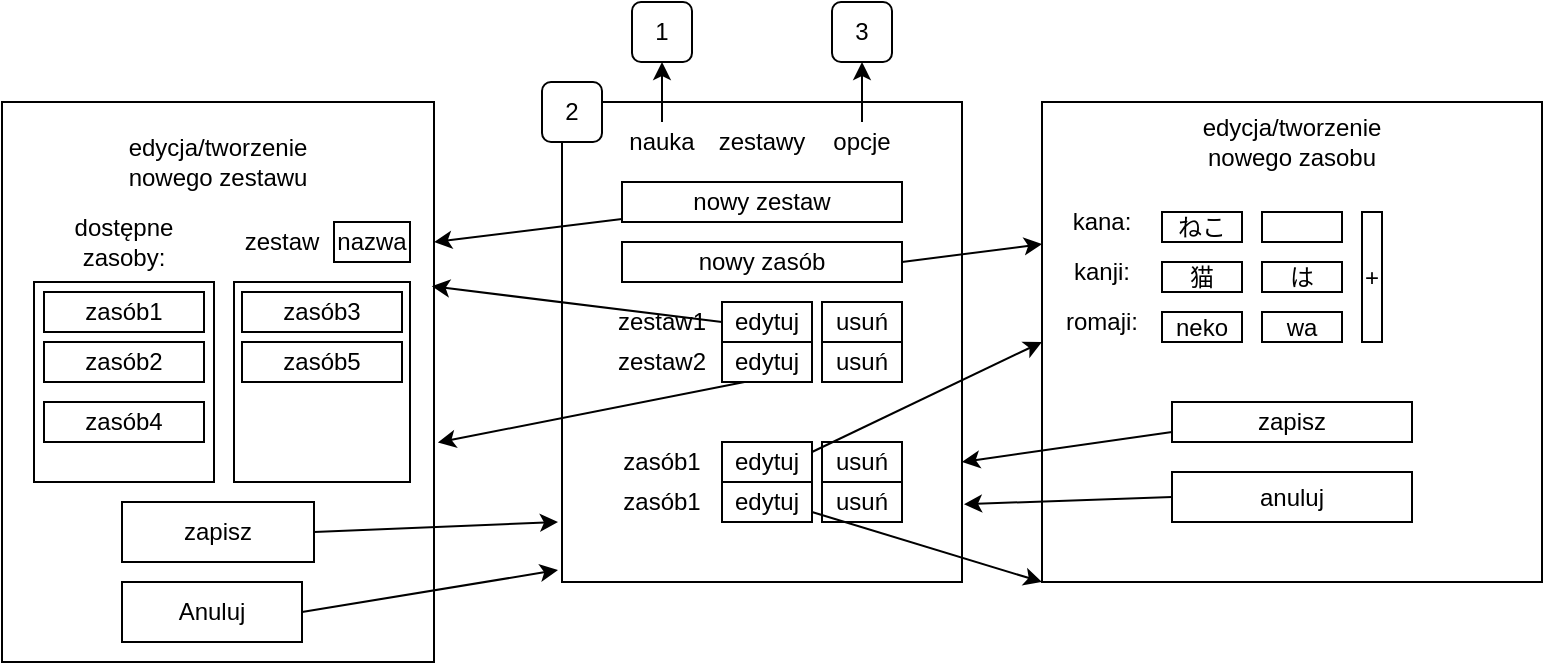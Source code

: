 <mxfile version="13.7.9" type="device"><diagram id="bszDHIJCKp6q433MWDnE" name="Strona-1"><mxGraphModel dx="1913" dy="806" grid="1" gridSize="10" guides="1" tooltips="1" connect="1" arrows="1" fold="1" page="1" pageScale="1" pageWidth="827" pageHeight="1169" math="0" shadow="0"><root><mxCell id="0"/><mxCell id="1" parent="0"/><mxCell id="OAzI54vOL3kCAp6msxmf-1" value="" style="rounded=0;whiteSpace=wrap;html=1;" vertex="1" parent="1"><mxGeometry x="30" y="220" width="200" height="240" as="geometry"/></mxCell><mxCell id="OAzI54vOL3kCAp6msxmf-2" value="nauka" style="text;html=1;strokeColor=none;fillColor=none;align=center;verticalAlign=middle;whiteSpace=wrap;rounded=0;" vertex="1" parent="1"><mxGeometry x="60" y="230" width="40" height="20" as="geometry"/></mxCell><mxCell id="OAzI54vOL3kCAp6msxmf-4" value="zestawy" style="text;html=1;strokeColor=none;fillColor=none;align=center;verticalAlign=middle;whiteSpace=wrap;rounded=0;" vertex="1" parent="1"><mxGeometry x="110" y="230" width="40" height="20" as="geometry"/></mxCell><mxCell id="OAzI54vOL3kCAp6msxmf-5" value="opcje" style="text;html=1;strokeColor=none;fillColor=none;align=center;verticalAlign=middle;whiteSpace=wrap;rounded=0;" vertex="1" parent="1"><mxGeometry x="160" y="230" width="40" height="20" as="geometry"/></mxCell><mxCell id="OAzI54vOL3kCAp6msxmf-6" value="2" style="rounded=1;whiteSpace=wrap;html=1;" vertex="1" parent="1"><mxGeometry x="20" y="210" width="30" height="30" as="geometry"/></mxCell><mxCell id="OAzI54vOL3kCAp6msxmf-10" value="1" style="rounded=1;whiteSpace=wrap;html=1;" vertex="1" parent="1"><mxGeometry x="65" y="170" width="30" height="30" as="geometry"/></mxCell><mxCell id="OAzI54vOL3kCAp6msxmf-12" value="3" style="rounded=1;whiteSpace=wrap;html=1;" vertex="1" parent="1"><mxGeometry x="165" y="170" width="30" height="30" as="geometry"/></mxCell><mxCell id="OAzI54vOL3kCAp6msxmf-13" value="" style="endArrow=classic;html=1;exitX=0.5;exitY=0;exitDx=0;exitDy=0;entryX=0.5;entryY=1;entryDx=0;entryDy=0;" edge="1" parent="1" source="OAzI54vOL3kCAp6msxmf-2" target="OAzI54vOL3kCAp6msxmf-10"><mxGeometry width="50" height="50" relative="1" as="geometry"><mxPoint x="70" y="120" as="sourcePoint"/><mxPoint x="120" y="70" as="targetPoint"/></mxGeometry></mxCell><mxCell id="OAzI54vOL3kCAp6msxmf-14" value="" style="endArrow=classic;html=1;exitX=0.5;exitY=0;exitDx=0;exitDy=0;entryX=0.5;entryY=1;entryDx=0;entryDy=0;" edge="1" parent="1" source="OAzI54vOL3kCAp6msxmf-5" target="OAzI54vOL3kCAp6msxmf-12"><mxGeometry width="50" height="50" relative="1" as="geometry"><mxPoint x="160" y="140" as="sourcePoint"/><mxPoint x="210" y="90" as="targetPoint"/></mxGeometry></mxCell><mxCell id="OAzI54vOL3kCAp6msxmf-15" value="nowy zestaw" style="rounded=0;whiteSpace=wrap;html=1;" vertex="1" parent="1"><mxGeometry x="60" y="260" width="140" height="20" as="geometry"/></mxCell><mxCell id="OAzI54vOL3kCAp6msxmf-16" value="nowy zasób" style="rounded=0;whiteSpace=wrap;html=1;" vertex="1" parent="1"><mxGeometry x="60" y="290" width="140" height="20" as="geometry"/></mxCell><mxCell id="OAzI54vOL3kCAp6msxmf-19" value="usuń" style="rounded=0;whiteSpace=wrap;html=1;" vertex="1" parent="1"><mxGeometry x="160" y="320" width="40" height="20" as="geometry"/></mxCell><mxCell id="OAzI54vOL3kCAp6msxmf-20" value="edytuj" style="rounded=0;whiteSpace=wrap;html=1;" vertex="1" parent="1"><mxGeometry x="110" y="320" width="45" height="20" as="geometry"/></mxCell><mxCell id="OAzI54vOL3kCAp6msxmf-21" value="zestaw1" style="text;html=1;strokeColor=none;fillColor=none;align=center;verticalAlign=middle;whiteSpace=wrap;rounded=0;" vertex="1" parent="1"><mxGeometry x="50" y="320" width="60" height="20" as="geometry"/></mxCell><mxCell id="OAzI54vOL3kCAp6msxmf-22" value="zestaw2" style="text;html=1;strokeColor=none;fillColor=none;align=center;verticalAlign=middle;whiteSpace=wrap;rounded=0;" vertex="1" parent="1"><mxGeometry x="50" y="340" width="60" height="20" as="geometry"/></mxCell><mxCell id="OAzI54vOL3kCAp6msxmf-23" value="edytuj" style="rounded=0;whiteSpace=wrap;html=1;" vertex="1" parent="1"><mxGeometry x="110" y="340" width="45" height="20" as="geometry"/></mxCell><mxCell id="OAzI54vOL3kCAp6msxmf-24" value="usuń" style="rounded=0;whiteSpace=wrap;html=1;" vertex="1" parent="1"><mxGeometry x="160" y="340" width="40" height="20" as="geometry"/></mxCell><mxCell id="OAzI54vOL3kCAp6msxmf-27" value="zasób1" style="text;html=1;strokeColor=none;fillColor=none;align=center;verticalAlign=middle;whiteSpace=wrap;rounded=0;" vertex="1" parent="1"><mxGeometry x="60" y="390" width="40" height="20" as="geometry"/></mxCell><mxCell id="OAzI54vOL3kCAp6msxmf-28" value="zasób1" style="text;html=1;strokeColor=none;fillColor=none;align=center;verticalAlign=middle;whiteSpace=wrap;rounded=0;" vertex="1" parent="1"><mxGeometry x="60" y="410" width="40" height="20" as="geometry"/></mxCell><mxCell id="OAzI54vOL3kCAp6msxmf-29" value="edytuj" style="rounded=0;whiteSpace=wrap;html=1;" vertex="1" parent="1"><mxGeometry x="110" y="390" width="45" height="20" as="geometry"/></mxCell><mxCell id="OAzI54vOL3kCAp6msxmf-31" value="usuń" style="rounded=0;whiteSpace=wrap;html=1;" vertex="1" parent="1"><mxGeometry x="160" y="390" width="40" height="20" as="geometry"/></mxCell><mxCell id="OAzI54vOL3kCAp6msxmf-34" value="usuń" style="rounded=0;whiteSpace=wrap;html=1;" vertex="1" parent="1"><mxGeometry x="160" y="410" width="40" height="20" as="geometry"/></mxCell><mxCell id="OAzI54vOL3kCAp6msxmf-35" value="edytuj" style="rounded=0;whiteSpace=wrap;html=1;" vertex="1" parent="1"><mxGeometry x="110" y="410" width="45" height="20" as="geometry"/></mxCell><mxCell id="OAzI54vOL3kCAp6msxmf-36" value="" style="rounded=0;whiteSpace=wrap;html=1;" vertex="1" parent="1"><mxGeometry x="-250" y="220" width="216" height="280" as="geometry"/></mxCell><mxCell id="OAzI54vOL3kCAp6msxmf-37" value="edycja/tworzenie nowego zestawu" style="text;html=1;strokeColor=none;fillColor=none;align=center;verticalAlign=middle;whiteSpace=wrap;rounded=0;" vertex="1" parent="1"><mxGeometry x="-162" y="240" width="40" height="20" as="geometry"/></mxCell><mxCell id="OAzI54vOL3kCAp6msxmf-38" value="" style="rounded=0;whiteSpace=wrap;html=1;" vertex="1" parent="1"><mxGeometry x="-234" y="310" width="90" height="100" as="geometry"/></mxCell><mxCell id="OAzI54vOL3kCAp6msxmf-39" value="" style="rounded=0;whiteSpace=wrap;html=1;" vertex="1" parent="1"><mxGeometry x="-134" y="310" width="88" height="100" as="geometry"/></mxCell><mxCell id="OAzI54vOL3kCAp6msxmf-40" value="dostępne zasoby:" style="text;html=1;strokeColor=none;fillColor=none;align=center;verticalAlign=middle;whiteSpace=wrap;rounded=0;" vertex="1" parent="1"><mxGeometry x="-224" y="280" width="70" height="20" as="geometry"/></mxCell><mxCell id="OAzI54vOL3kCAp6msxmf-41" value="zestaw" style="text;html=1;strokeColor=none;fillColor=none;align=center;verticalAlign=middle;whiteSpace=wrap;rounded=0;" vertex="1" parent="1"><mxGeometry x="-130" y="280" width="40" height="20" as="geometry"/></mxCell><mxCell id="OAzI54vOL3kCAp6msxmf-42" value="nazwa" style="rounded=0;whiteSpace=wrap;html=1;" vertex="1" parent="1"><mxGeometry x="-84" y="280" width="38" height="20" as="geometry"/></mxCell><mxCell id="OAzI54vOL3kCAp6msxmf-43" value="zasób1" style="rounded=0;whiteSpace=wrap;html=1;" vertex="1" parent="1"><mxGeometry x="-229" y="315" width="80" height="20" as="geometry"/></mxCell><mxCell id="OAzI54vOL3kCAp6msxmf-44" value="zasób2" style="rounded=0;whiteSpace=wrap;html=1;" vertex="1" parent="1"><mxGeometry x="-229" y="340" width="80" height="20" as="geometry"/></mxCell><mxCell id="OAzI54vOL3kCAp6msxmf-45" value="zasób4" style="rounded=0;whiteSpace=wrap;html=1;" vertex="1" parent="1"><mxGeometry x="-229" y="370" width="80" height="20" as="geometry"/></mxCell><mxCell id="OAzI54vOL3kCAp6msxmf-46" value="zasób3" style="rounded=0;whiteSpace=wrap;html=1;" vertex="1" parent="1"><mxGeometry x="-130" y="315" width="80" height="20" as="geometry"/></mxCell><mxCell id="OAzI54vOL3kCAp6msxmf-47" value="zasób5" style="rounded=0;whiteSpace=wrap;html=1;" vertex="1" parent="1"><mxGeometry x="-130" y="340" width="80" height="20" as="geometry"/></mxCell><mxCell id="OAzI54vOL3kCAp6msxmf-48" value="zapisz" style="rounded=0;whiteSpace=wrap;html=1;" vertex="1" parent="1"><mxGeometry x="-190" y="420" width="96" height="30" as="geometry"/></mxCell><mxCell id="OAzI54vOL3kCAp6msxmf-49" value="" style="endArrow=classic;html=1;entryX=1;entryY=0.25;entryDx=0;entryDy=0;" edge="1" parent="1" source="OAzI54vOL3kCAp6msxmf-15" target="OAzI54vOL3kCAp6msxmf-36"><mxGeometry width="50" height="50" relative="1" as="geometry"><mxPoint x="310" y="190" as="sourcePoint"/><mxPoint x="-10" y="250" as="targetPoint"/></mxGeometry></mxCell><mxCell id="OAzI54vOL3kCAp6msxmf-50" value="" style="endArrow=classic;html=1;exitX=1;exitY=0.5;exitDx=0;exitDy=0;entryX=0.995;entryY=0.329;entryDx=0;entryDy=0;entryPerimeter=0;" edge="1" parent="1" source="OAzI54vOL3kCAp6msxmf-21" target="OAzI54vOL3kCAp6msxmf-36"><mxGeometry width="50" height="50" relative="1" as="geometry"><mxPoint x="240" y="370" as="sourcePoint"/><mxPoint x="-10" y="320" as="targetPoint"/></mxGeometry></mxCell><mxCell id="OAzI54vOL3kCAp6msxmf-51" value="" style="endArrow=classic;html=1;exitX=0.25;exitY=1;exitDx=0;exitDy=0;entryX=1.009;entryY=0.608;entryDx=0;entryDy=0;entryPerimeter=0;" edge="1" parent="1" source="OAzI54vOL3kCAp6msxmf-23" target="OAzI54vOL3kCAp6msxmf-36"><mxGeometry width="50" height="50" relative="1" as="geometry"><mxPoint x="10" y="360" as="sourcePoint"/><mxPoint x="-30" y="380" as="targetPoint"/></mxGeometry></mxCell><mxCell id="OAzI54vOL3kCAp6msxmf-52" value="" style="rounded=0;whiteSpace=wrap;html=1;" vertex="1" parent="1"><mxGeometry x="270" y="220" width="250" height="240" as="geometry"/></mxCell><mxCell id="OAzI54vOL3kCAp6msxmf-53" value="" style="endArrow=classic;html=1;exitX=1;exitY=0.5;exitDx=0;exitDy=0;entryX=-0.01;entryY=0.875;entryDx=0;entryDy=0;entryPerimeter=0;" edge="1" parent="1" source="OAzI54vOL3kCAp6msxmf-48" target="OAzI54vOL3kCAp6msxmf-1"><mxGeometry width="50" height="50" relative="1" as="geometry"><mxPoint x="-10" y="570" as="sourcePoint"/><mxPoint x="40" y="520" as="targetPoint"/></mxGeometry></mxCell><mxCell id="OAzI54vOL3kCAp6msxmf-54" value="Anuluj" style="rounded=0;whiteSpace=wrap;html=1;" vertex="1" parent="1"><mxGeometry x="-190" y="460" width="90" height="30" as="geometry"/></mxCell><mxCell id="OAzI54vOL3kCAp6msxmf-55" value="" style="endArrow=classic;html=1;exitX=1;exitY=0.5;exitDx=0;exitDy=0;entryX=-0.01;entryY=0.975;entryDx=0;entryDy=0;entryPerimeter=0;" edge="1" parent="1" source="OAzI54vOL3kCAp6msxmf-54" target="OAzI54vOL3kCAp6msxmf-1"><mxGeometry width="50" height="50" relative="1" as="geometry"><mxPoint x="10" y="570" as="sourcePoint"/><mxPoint x="60" y="520" as="targetPoint"/></mxGeometry></mxCell><mxCell id="OAzI54vOL3kCAp6msxmf-57" value="edycja/tworzenie nowego zasobu" style="text;html=1;strokeColor=none;fillColor=none;align=center;verticalAlign=middle;whiteSpace=wrap;rounded=0;" vertex="1" parent="1"><mxGeometry x="375" y="230" width="40" height="20" as="geometry"/></mxCell><mxCell id="OAzI54vOL3kCAp6msxmf-58" value="kana:" style="text;html=1;strokeColor=none;fillColor=none;align=center;verticalAlign=middle;whiteSpace=wrap;rounded=0;" vertex="1" parent="1"><mxGeometry x="280" y="270" width="40" height="20" as="geometry"/></mxCell><mxCell id="OAzI54vOL3kCAp6msxmf-60" value="kanji:" style="text;html=1;strokeColor=none;fillColor=none;align=center;verticalAlign=middle;whiteSpace=wrap;rounded=0;" vertex="1" parent="1"><mxGeometry x="280" y="295" width="40" height="20" as="geometry"/></mxCell><mxCell id="OAzI54vOL3kCAp6msxmf-61" value="romaji:" style="text;html=1;strokeColor=none;fillColor=none;align=center;verticalAlign=middle;whiteSpace=wrap;rounded=0;" vertex="1" parent="1"><mxGeometry x="280" y="320" width="40" height="20" as="geometry"/></mxCell><mxCell id="OAzI54vOL3kCAp6msxmf-62" value="ねこ" style="rounded=0;whiteSpace=wrap;html=1;" vertex="1" parent="1"><mxGeometry x="330" y="275" width="40" height="15" as="geometry"/></mxCell><mxCell id="OAzI54vOL3kCAp6msxmf-63" value="&lt;span class=&quot;lang-zh-char fldt-warianty&quot; lang=&quot;zh&quot;&gt;猫&lt;/span&gt;" style="rounded=0;whiteSpace=wrap;html=1;" vertex="1" parent="1"><mxGeometry x="330" y="300" width="40" height="15" as="geometry"/></mxCell><mxCell id="OAzI54vOL3kCAp6msxmf-64" value="neko" style="rounded=0;whiteSpace=wrap;html=1;" vertex="1" parent="1"><mxGeometry x="330" y="325" width="40" height="15" as="geometry"/></mxCell><mxCell id="OAzI54vOL3kCAp6msxmf-67" value="" style="rounded=0;whiteSpace=wrap;html=1;" vertex="1" parent="1"><mxGeometry x="380" y="275" width="40" height="15" as="geometry"/></mxCell><mxCell id="OAzI54vOL3kCAp6msxmf-68" value="&lt;p&gt;&lt;font face=&quot;Lucida Sans Unicode&quot;&gt;は&lt;/font&gt;&lt;/p&gt;" style="rounded=0;whiteSpace=wrap;html=1;" vertex="1" parent="1"><mxGeometry x="380" y="300" width="40" height="15" as="geometry"/></mxCell><mxCell id="OAzI54vOL3kCAp6msxmf-69" value="wa" style="rounded=0;whiteSpace=wrap;html=1;" vertex="1" parent="1"><mxGeometry x="380" y="325" width="40" height="15" as="geometry"/></mxCell><mxCell id="OAzI54vOL3kCAp6msxmf-70" value="+" style="rounded=0;whiteSpace=wrap;html=1;" vertex="1" parent="1"><mxGeometry x="430" y="275" width="10" height="65" as="geometry"/></mxCell><mxCell id="OAzI54vOL3kCAp6msxmf-71" value="zapisz" style="rounded=0;whiteSpace=wrap;html=1;" vertex="1" parent="1"><mxGeometry x="335" y="370" width="120" height="20" as="geometry"/></mxCell><mxCell id="OAzI54vOL3kCAp6msxmf-72" value="anuluj" style="rounded=0;whiteSpace=wrap;html=1;" vertex="1" parent="1"><mxGeometry x="335" y="405" width="120" height="25" as="geometry"/></mxCell><mxCell id="OAzI54vOL3kCAp6msxmf-73" value="" style="endArrow=classic;html=1;exitX=1;exitY=0.5;exitDx=0;exitDy=0;entryX=0;entryY=0.296;entryDx=0;entryDy=0;entryPerimeter=0;" edge="1" parent="1" source="OAzI54vOL3kCAp6msxmf-16" target="OAzI54vOL3kCAp6msxmf-52"><mxGeometry width="50" height="50" relative="1" as="geometry"><mxPoint x="360" y="610" as="sourcePoint"/><mxPoint x="410" y="560" as="targetPoint"/></mxGeometry></mxCell><mxCell id="OAzI54vOL3kCAp6msxmf-74" value="" style="endArrow=classic;html=1;exitX=1;exitY=0.25;exitDx=0;exitDy=0;entryX=0;entryY=0.5;entryDx=0;entryDy=0;" edge="1" parent="1" source="OAzI54vOL3kCAp6msxmf-29" target="OAzI54vOL3kCAp6msxmf-52"><mxGeometry width="50" height="50" relative="1" as="geometry"><mxPoint x="360" y="590" as="sourcePoint"/><mxPoint x="410" y="540" as="targetPoint"/></mxGeometry></mxCell><mxCell id="OAzI54vOL3kCAp6msxmf-75" value="" style="endArrow=classic;html=1;exitX=1;exitY=0.75;exitDx=0;exitDy=0;entryX=0;entryY=1;entryDx=0;entryDy=0;" edge="1" parent="1" source="OAzI54vOL3kCAp6msxmf-35" target="OAzI54vOL3kCAp6msxmf-52"><mxGeometry width="50" height="50" relative="1" as="geometry"><mxPoint x="290" y="610" as="sourcePoint"/><mxPoint x="340" y="560" as="targetPoint"/></mxGeometry></mxCell><mxCell id="OAzI54vOL3kCAp6msxmf-76" value="" style="endArrow=classic;html=1;exitX=0;exitY=0.75;exitDx=0;exitDy=0;entryX=1;entryY=0.75;entryDx=0;entryDy=0;" edge="1" parent="1" source="OAzI54vOL3kCAp6msxmf-71" target="OAzI54vOL3kCAp6msxmf-1"><mxGeometry width="50" height="50" relative="1" as="geometry"><mxPoint x="280" y="600" as="sourcePoint"/><mxPoint x="330" y="550" as="targetPoint"/></mxGeometry></mxCell><mxCell id="OAzI54vOL3kCAp6msxmf-77" value="" style="endArrow=classic;html=1;exitX=0;exitY=0.5;exitDx=0;exitDy=0;entryX=1.005;entryY=0.838;entryDx=0;entryDy=0;entryPerimeter=0;" edge="1" parent="1" source="OAzI54vOL3kCAp6msxmf-72" target="OAzI54vOL3kCAp6msxmf-1"><mxGeometry width="50" height="50" relative="1" as="geometry"><mxPoint x="260" y="560" as="sourcePoint"/><mxPoint x="310" y="510" as="targetPoint"/></mxGeometry></mxCell></root></mxGraphModel></diagram></mxfile>
